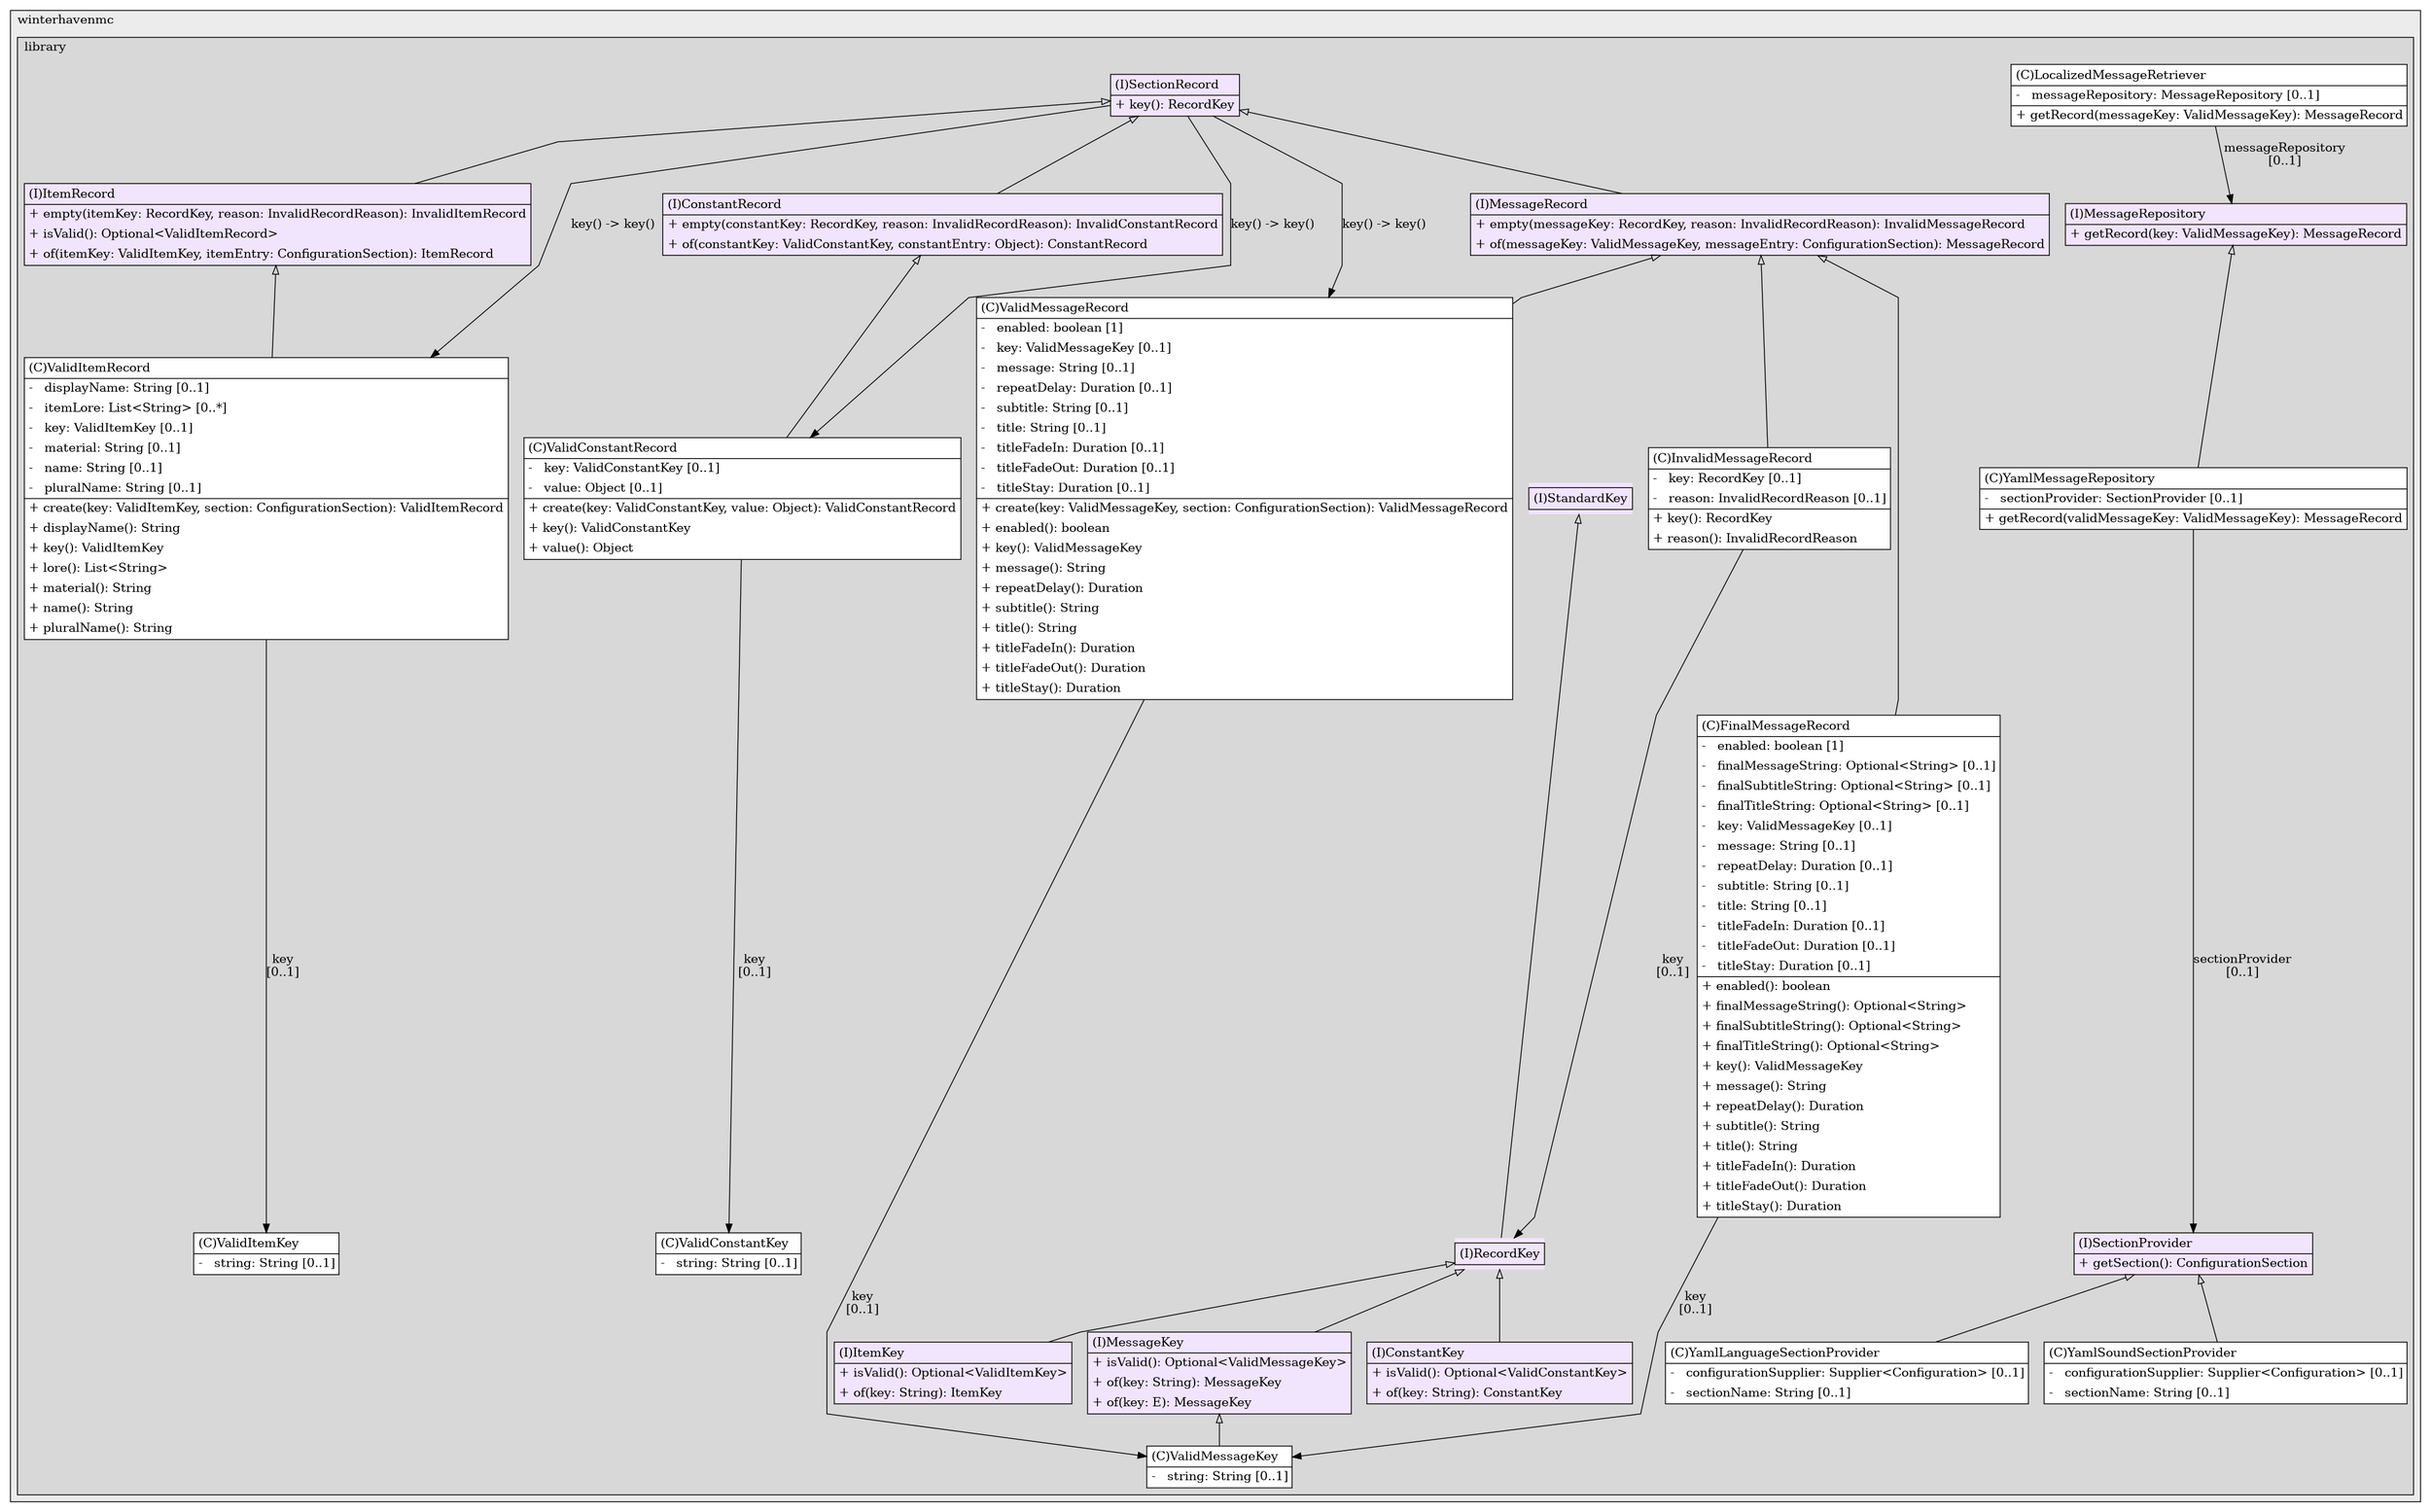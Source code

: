 @startuml

/' diagram meta data start
config=StructureConfiguration;
{
  "projectClassification": {
    "searchMode": "OpenProject", // OpenProject, AllProjects
    "includedProjects": "",
    "pathEndKeywords": "*.impl",
    "isClientPath": "",
    "isClientName": "",
    "isTestPath": "",
    "isTestName": "",
    "isMappingPath": "",
    "isMappingName": "",
    "isDataAccessPath": "",
    "isDataAccessName": "",
    "isDataStructurePath": "",
    "isDataStructureName": "",
    "isInterfaceStructuresPath": "",
    "isInterfaceStructuresName": "",
    "isEntryPointPath": "",
    "isEntryPointName": "",
    "treatFinalFieldsAsMandatory": false
  },
  "graphRestriction": {
    "classPackageExcludeFilter": "",
    "classPackageIncludeFilter": "",
    "classNameExcludeFilter": "",
    "classNameIncludeFilter": "",
    "methodNameExcludeFilter": "",
    "methodNameIncludeFilter": "",
    "removeByInheritance": "", // inheritance/annotation based filtering is done in a second step
    "removeByAnnotation": "",
    "removeByClassPackage": "", // cleanup the graph after inheritance/annotation based filtering is done
    "removeByClassName": "",
    "cutMappings": false,
    "cutEnum": true,
    "cutTests": true,
    "cutClient": true,
    "cutDataAccess": true,
    "cutInterfaceStructures": true,
    "cutDataStructures": true,
    "cutGetterAndSetter": true,
    "cutConstructors": true
  },
  "graphTraversal": {
    "forwardDepth": 4,
    "backwardDepth": 2,
    "classPackageExcludeFilter": "",
    "classPackageIncludeFilter": "",
    "classNameExcludeFilter": "",
    "classNameIncludeFilter": "",
    "methodNameExcludeFilter": "",
    "methodNameIncludeFilter": "",
    "hideMappings": false,
    "hideDataStructures": false,
    "hidePrivateMethods": true,
    "hideInterfaceCalls": false, // indirection: implementation -> interface (is hidden) -> implementation
    "onlyShowApplicationEntryPoints": false, // root node is included
    "useMethodCallsForStructureDiagram": "ForwardOnly" // ForwardOnly, BothDirections, No
  },
  "details": {
    "aggregation": "GroupByClass", // ByClass, GroupByClass, None
    "showClassGenericTypes": true,
    "showMethods": true,
    "showMethodParameterNames": true,
    "showMethodParameterTypes": true,
    "showMethodReturnType": true,
    "showPackageLevels": 2,
    "showDetailedClassStructure": true
  },
  "rootClass": "com.winterhavenmc.library.messagebuilder.adapters.resources.language.YamlMessageRepository",
  "extensionCallbackMethod": "" // qualified.class.name#methodName - signature: public static String method(String)
}
diagram meta data end '/



digraph g {
    rankdir="TB"
    splines=polyline
    

'nodes 
subgraph cluster_1655488073 { 
   	label=winterhavenmc
	labeljust=l
	fillcolor="#ececec"
	style=filled
   
   subgraph cluster_1412706428 { 
   	label=library
	labeljust=l
	fillcolor="#d8d8d8"
	style=filled
   
   ConstantKey1959363381[
	label=<<TABLE BORDER="1" CELLBORDER="0" CELLPADDING="4" CELLSPACING="0">
<TR><TD ALIGN="LEFT" >(I)ConstantKey</TD></TR>
<HR/>
<TR><TD ALIGN="LEFT" >+ isValid(): Optional&lt;ValidConstantKey&gt;</TD></TR>
<TR><TD ALIGN="LEFT" >+ of(key: String): ConstantKey</TD></TR>
</TABLE>>
	style=filled
	margin=0
	shape=plaintext
	fillcolor="#F1E5FD"
];

ConstantRecord1572118503[
	label=<<TABLE BORDER="1" CELLBORDER="0" CELLPADDING="4" CELLSPACING="0">
<TR><TD ALIGN="LEFT" >(I)ConstantRecord</TD></TR>
<HR/>
<TR><TD ALIGN="LEFT" >+ empty(constantKey: RecordKey, reason: InvalidRecordReason): InvalidConstantRecord</TD></TR>
<TR><TD ALIGN="LEFT" >+ of(constantKey: ValidConstantKey, constantEntry: Object): ConstantRecord</TD></TR>
</TABLE>>
	style=filled
	margin=0
	shape=plaintext
	fillcolor="#F1E5FD"
];

FinalMessageRecord1572118503[
	label=<<TABLE BORDER="1" CELLBORDER="0" CELLPADDING="4" CELLSPACING="0">
<TR><TD ALIGN="LEFT" >(C)FinalMessageRecord</TD></TR>
<HR/>
<TR><TD ALIGN="LEFT" >-   enabled: boolean [1]</TD></TR>
<TR><TD ALIGN="LEFT" >-   finalMessageString: Optional&lt;String&gt; [0..1]</TD></TR>
<TR><TD ALIGN="LEFT" >-   finalSubtitleString: Optional&lt;String&gt; [0..1]</TD></TR>
<TR><TD ALIGN="LEFT" >-   finalTitleString: Optional&lt;String&gt; [0..1]</TD></TR>
<TR><TD ALIGN="LEFT" >-   key: ValidMessageKey [0..1]</TD></TR>
<TR><TD ALIGN="LEFT" >-   message: String [0..1]</TD></TR>
<TR><TD ALIGN="LEFT" >-   repeatDelay: Duration [0..1]</TD></TR>
<TR><TD ALIGN="LEFT" >-   subtitle: String [0..1]</TD></TR>
<TR><TD ALIGN="LEFT" >-   title: String [0..1]</TD></TR>
<TR><TD ALIGN="LEFT" >-   titleFadeIn: Duration [0..1]</TD></TR>
<TR><TD ALIGN="LEFT" >-   titleFadeOut: Duration [0..1]</TD></TR>
<TR><TD ALIGN="LEFT" >-   titleStay: Duration [0..1]</TD></TR>
<HR/>
<TR><TD ALIGN="LEFT" >+ enabled(): boolean</TD></TR>
<TR><TD ALIGN="LEFT" >+ finalMessageString(): Optional&lt;String&gt;</TD></TR>
<TR><TD ALIGN="LEFT" >+ finalSubtitleString(): Optional&lt;String&gt;</TD></TR>
<TR><TD ALIGN="LEFT" >+ finalTitleString(): Optional&lt;String&gt;</TD></TR>
<TR><TD ALIGN="LEFT" >+ key(): ValidMessageKey</TD></TR>
<TR><TD ALIGN="LEFT" >+ message(): String</TD></TR>
<TR><TD ALIGN="LEFT" >+ repeatDelay(): Duration</TD></TR>
<TR><TD ALIGN="LEFT" >+ subtitle(): String</TD></TR>
<TR><TD ALIGN="LEFT" >+ title(): String</TD></TR>
<TR><TD ALIGN="LEFT" >+ titleFadeIn(): Duration</TD></TR>
<TR><TD ALIGN="LEFT" >+ titleFadeOut(): Duration</TD></TR>
<TR><TD ALIGN="LEFT" >+ titleStay(): Duration</TD></TR>
</TABLE>>
	style=filled
	margin=0
	shape=plaintext
	fillcolor="#FFFFFF"
];

InvalidMessageRecord1572118503[
	label=<<TABLE BORDER="1" CELLBORDER="0" CELLPADDING="4" CELLSPACING="0">
<TR><TD ALIGN="LEFT" >(C)InvalidMessageRecord</TD></TR>
<HR/>
<TR><TD ALIGN="LEFT" >-   key: RecordKey [0..1]</TD></TR>
<TR><TD ALIGN="LEFT" >-   reason: InvalidRecordReason [0..1]</TD></TR>
<HR/>
<TR><TD ALIGN="LEFT" >+ key(): RecordKey</TD></TR>
<TR><TD ALIGN="LEFT" >+ reason(): InvalidRecordReason</TD></TR>
</TABLE>>
	style=filled
	margin=0
	shape=plaintext
	fillcolor="#FFFFFF"
];

ItemKey1959363381[
	label=<<TABLE BORDER="1" CELLBORDER="0" CELLPADDING="4" CELLSPACING="0">
<TR><TD ALIGN="LEFT" >(I)ItemKey</TD></TR>
<HR/>
<TR><TD ALIGN="LEFT" >+ isValid(): Optional&lt;ValidItemKey&gt;</TD></TR>
<TR><TD ALIGN="LEFT" >+ of(key: String): ItemKey</TD></TR>
</TABLE>>
	style=filled
	margin=0
	shape=plaintext
	fillcolor="#F1E5FD"
];

ItemRecord1572118503[
	label=<<TABLE BORDER="1" CELLBORDER="0" CELLPADDING="4" CELLSPACING="0">
<TR><TD ALIGN="LEFT" >(I)ItemRecord</TD></TR>
<HR/>
<TR><TD ALIGN="LEFT" >+ empty(itemKey: RecordKey, reason: InvalidRecordReason): InvalidItemRecord</TD></TR>
<TR><TD ALIGN="LEFT" >+ isValid(): Optional&lt;ValidItemRecord&gt;</TD></TR>
<TR><TD ALIGN="LEFT" >+ of(itemKey: ValidItemKey, itemEntry: ConfigurationSection): ItemRecord</TD></TR>
</TABLE>>
	style=filled
	margin=0
	shape=plaintext
	fillcolor="#F1E5FD"
];

LocalizedMessageRetriever641369662[
	label=<<TABLE BORDER="1" CELLBORDER="0" CELLPADDING="4" CELLSPACING="0">
<TR><TD ALIGN="LEFT" >(C)LocalizedMessageRetriever</TD></TR>
<HR/>
<TR><TD ALIGN="LEFT" >-   messageRepository: MessageRepository [0..1]</TD></TR>
<HR/>
<TR><TD ALIGN="LEFT" >+ getRecord(messageKey: ValidMessageKey): MessageRecord</TD></TR>
</TABLE>>
	style=filled
	margin=0
	shape=plaintext
	fillcolor="#FFFFFF"
];

MessageKey1959363381[
	label=<<TABLE BORDER="1" CELLBORDER="0" CELLPADDING="4" CELLSPACING="0">
<TR><TD ALIGN="LEFT" >(I)MessageKey</TD></TR>
<HR/>
<TR><TD ALIGN="LEFT" >+ isValid(): Optional&lt;ValidMessageKey&gt;</TD></TR>
<TR><TD ALIGN="LEFT" >+ of(key: String): MessageKey</TD></TR>
<TR><TD ALIGN="LEFT" >+ of(key: E): MessageKey</TD></TR>
</TABLE>>
	style=filled
	margin=0
	shape=plaintext
	fillcolor="#F1E5FD"
];

MessageRecord1572118503[
	label=<<TABLE BORDER="1" CELLBORDER="0" CELLPADDING="4" CELLSPACING="0">
<TR><TD ALIGN="LEFT" >(I)MessageRecord</TD></TR>
<HR/>
<TR><TD ALIGN="LEFT" >+ empty(messageKey: RecordKey, reason: InvalidRecordReason): InvalidMessageRecord</TD></TR>
<TR><TD ALIGN="LEFT" >+ of(messageKey: ValidMessageKey, messageEntry: ConfigurationSection): MessageRecord</TD></TR>
</TABLE>>
	style=filled
	margin=0
	shape=plaintext
	fillcolor="#F1E5FD"
];

MessageRepository1152281911[
	label=<<TABLE BORDER="1" CELLBORDER="0" CELLPADDING="4" CELLSPACING="0">
<TR><TD ALIGN="LEFT" >(I)MessageRepository</TD></TR>
<HR/>
<TR><TD ALIGN="LEFT" >+ getRecord(key: ValidMessageKey): MessageRecord</TD></TR>
</TABLE>>
	style=filled
	margin=0
	shape=plaintext
	fillcolor="#F1E5FD"
];

RecordKey1959363381[
	label=<<TABLE BORDER="1" CELLBORDER="0" CELLPADDING="4" CELLSPACING="0">
<TR><TD ALIGN="LEFT" >(I)RecordKey</TD></TR>
</TABLE>>
	style=filled
	margin=0
	shape=plaintext
	fillcolor="#F1E5FD"
];

SectionProvider1859949731[
	label=<<TABLE BORDER="1" CELLBORDER="0" CELLPADDING="4" CELLSPACING="0">
<TR><TD ALIGN="LEFT" >(I)SectionProvider</TD></TR>
<HR/>
<TR><TD ALIGN="LEFT" >+ getSection(): ConfigurationSection</TD></TR>
</TABLE>>
	style=filled
	margin=0
	shape=plaintext
	fillcolor="#F1E5FD"
];

SectionRecord1572118503[
	label=<<TABLE BORDER="1" CELLBORDER="0" CELLPADDING="4" CELLSPACING="0">
<TR><TD ALIGN="LEFT" >(I)SectionRecord</TD></TR>
<HR/>
<TR><TD ALIGN="LEFT" >+ key(): RecordKey</TD></TR>
</TABLE>>
	style=filled
	margin=0
	shape=plaintext
	fillcolor="#F1E5FD"
];

StandardKey1959363381[
	label=<<TABLE BORDER="1" CELLBORDER="0" CELLPADDING="4" CELLSPACING="0">
<TR><TD ALIGN="LEFT" >(I)StandardKey</TD></TR>
</TABLE>>
	style=filled
	margin=0
	shape=plaintext
	fillcolor="#F1E5FD"
];

ValidConstantKey1959363381[
	label=<<TABLE BORDER="1" CELLBORDER="0" CELLPADDING="4" CELLSPACING="0">
<TR><TD ALIGN="LEFT" >(C)ValidConstantKey</TD></TR>
<HR/>
<TR><TD ALIGN="LEFT" >-   string: String [0..1]</TD></TR>
</TABLE>>
	style=filled
	margin=0
	shape=plaintext
	fillcolor="#FFFFFF"
];

ValidConstantRecord1572118503[
	label=<<TABLE BORDER="1" CELLBORDER="0" CELLPADDING="4" CELLSPACING="0">
<TR><TD ALIGN="LEFT" >(C)ValidConstantRecord</TD></TR>
<HR/>
<TR><TD ALIGN="LEFT" >-   key: ValidConstantKey [0..1]</TD></TR>
<TR><TD ALIGN="LEFT" >-   value: Object [0..1]</TD></TR>
<HR/>
<TR><TD ALIGN="LEFT" >+ create(key: ValidConstantKey, value: Object): ValidConstantRecord</TD></TR>
<TR><TD ALIGN="LEFT" >+ key(): ValidConstantKey</TD></TR>
<TR><TD ALIGN="LEFT" >+ value(): Object</TD></TR>
</TABLE>>
	style=filled
	margin=0
	shape=plaintext
	fillcolor="#FFFFFF"
];

ValidItemKey1959363381[
	label=<<TABLE BORDER="1" CELLBORDER="0" CELLPADDING="4" CELLSPACING="0">
<TR><TD ALIGN="LEFT" >(C)ValidItemKey</TD></TR>
<HR/>
<TR><TD ALIGN="LEFT" >-   string: String [0..1]</TD></TR>
</TABLE>>
	style=filled
	margin=0
	shape=plaintext
	fillcolor="#FFFFFF"
];

ValidItemRecord1572118503[
	label=<<TABLE BORDER="1" CELLBORDER="0" CELLPADDING="4" CELLSPACING="0">
<TR><TD ALIGN="LEFT" >(C)ValidItemRecord</TD></TR>
<HR/>
<TR><TD ALIGN="LEFT" >-   displayName: String [0..1]</TD></TR>
<TR><TD ALIGN="LEFT" >-   itemLore: List&lt;String&gt; [0..*]</TD></TR>
<TR><TD ALIGN="LEFT" >-   key: ValidItemKey [0..1]</TD></TR>
<TR><TD ALIGN="LEFT" >-   material: String [0..1]</TD></TR>
<TR><TD ALIGN="LEFT" >-   name: String [0..1]</TD></TR>
<TR><TD ALIGN="LEFT" >-   pluralName: String [0..1]</TD></TR>
<HR/>
<TR><TD ALIGN="LEFT" >+ create(key: ValidItemKey, section: ConfigurationSection): ValidItemRecord</TD></TR>
<TR><TD ALIGN="LEFT" >+ displayName(): String</TD></TR>
<TR><TD ALIGN="LEFT" >+ key(): ValidItemKey</TD></TR>
<TR><TD ALIGN="LEFT" >+ lore(): List&lt;String&gt;</TD></TR>
<TR><TD ALIGN="LEFT" >+ material(): String</TD></TR>
<TR><TD ALIGN="LEFT" >+ name(): String</TD></TR>
<TR><TD ALIGN="LEFT" >+ pluralName(): String</TD></TR>
</TABLE>>
	style=filled
	margin=0
	shape=plaintext
	fillcolor="#FFFFFF"
];

ValidMessageKey1959363381[
	label=<<TABLE BORDER="1" CELLBORDER="0" CELLPADDING="4" CELLSPACING="0">
<TR><TD ALIGN="LEFT" >(C)ValidMessageKey</TD></TR>
<HR/>
<TR><TD ALIGN="LEFT" >-   string: String [0..1]</TD></TR>
</TABLE>>
	style=filled
	margin=0
	shape=plaintext
	fillcolor="#FFFFFF"
];

ValidMessageRecord1572118503[
	label=<<TABLE BORDER="1" CELLBORDER="0" CELLPADDING="4" CELLSPACING="0">
<TR><TD ALIGN="LEFT" >(C)ValidMessageRecord</TD></TR>
<HR/>
<TR><TD ALIGN="LEFT" >-   enabled: boolean [1]</TD></TR>
<TR><TD ALIGN="LEFT" >-   key: ValidMessageKey [0..1]</TD></TR>
<TR><TD ALIGN="LEFT" >-   message: String [0..1]</TD></TR>
<TR><TD ALIGN="LEFT" >-   repeatDelay: Duration [0..1]</TD></TR>
<TR><TD ALIGN="LEFT" >-   subtitle: String [0..1]</TD></TR>
<TR><TD ALIGN="LEFT" >-   title: String [0..1]</TD></TR>
<TR><TD ALIGN="LEFT" >-   titleFadeIn: Duration [0..1]</TD></TR>
<TR><TD ALIGN="LEFT" >-   titleFadeOut: Duration [0..1]</TD></TR>
<TR><TD ALIGN="LEFT" >-   titleStay: Duration [0..1]</TD></TR>
<HR/>
<TR><TD ALIGN="LEFT" >+ create(key: ValidMessageKey, section: ConfigurationSection): ValidMessageRecord</TD></TR>
<TR><TD ALIGN="LEFT" >+ enabled(): boolean</TD></TR>
<TR><TD ALIGN="LEFT" >+ key(): ValidMessageKey</TD></TR>
<TR><TD ALIGN="LEFT" >+ message(): String</TD></TR>
<TR><TD ALIGN="LEFT" >+ repeatDelay(): Duration</TD></TR>
<TR><TD ALIGN="LEFT" >+ subtitle(): String</TD></TR>
<TR><TD ALIGN="LEFT" >+ title(): String</TD></TR>
<TR><TD ALIGN="LEFT" >+ titleFadeIn(): Duration</TD></TR>
<TR><TD ALIGN="LEFT" >+ titleFadeOut(): Duration</TD></TR>
<TR><TD ALIGN="LEFT" >+ titleStay(): Duration</TD></TR>
</TABLE>>
	style=filled
	margin=0
	shape=plaintext
	fillcolor="#FFFFFF"
];

YamlLanguageSectionProvider312533400[
	label=<<TABLE BORDER="1" CELLBORDER="0" CELLPADDING="4" CELLSPACING="0">
<TR><TD ALIGN="LEFT" >(C)YamlLanguageSectionProvider</TD></TR>
<HR/>
<TR><TD ALIGN="LEFT" >-   configurationSupplier: Supplier&lt;Configuration&gt; [0..1]</TD></TR>
<TR><TD ALIGN="LEFT" >-   sectionName: String [0..1]</TD></TR>
</TABLE>>
	style=filled
	margin=0
	shape=plaintext
	fillcolor="#FFFFFF"
];

YamlMessageRepository312533400[
	label=<<TABLE BORDER="1" CELLBORDER="0" CELLPADDING="4" CELLSPACING="0">
<TR><TD ALIGN="LEFT" >(C)YamlMessageRepository</TD></TR>
<HR/>
<TR><TD ALIGN="LEFT" >-   sectionProvider: SectionProvider [0..1]</TD></TR>
<HR/>
<TR><TD ALIGN="LEFT" >+ getRecord(validMessageKey: ValidMessageKey): MessageRecord</TD></TR>
</TABLE>>
	style=filled
	margin=0
	shape=plaintext
	fillcolor="#FFFFFF"
];

YamlSoundSectionProvider1058105345[
	label=<<TABLE BORDER="1" CELLBORDER="0" CELLPADDING="4" CELLSPACING="0">
<TR><TD ALIGN="LEFT" >(C)YamlSoundSectionProvider</TD></TR>
<HR/>
<TR><TD ALIGN="LEFT" >-   configurationSupplier: Supplier&lt;Configuration&gt; [0..1]</TD></TR>
<TR><TD ALIGN="LEFT" >-   sectionName: String [0..1]</TD></TR>
</TABLE>>
	style=filled
	margin=0
	shape=plaintext
	fillcolor="#FFFFFF"
];
} 
} 

'edges    
ConstantRecord1572118503 -> ValidConstantRecord1572118503[arrowhead=none, arrowtail=empty, dir=both];
FinalMessageRecord1572118503 -> ValidMessageKey1959363381[label="key
[0..1]"];
InvalidMessageRecord1572118503 -> RecordKey1959363381[label="key
[0..1]"];
ItemRecord1572118503 -> ValidItemRecord1572118503[arrowhead=none, arrowtail=empty, dir=both];
LocalizedMessageRetriever641369662 -> MessageRepository1152281911[label="messageRepository
[0..1]"];
MessageKey1959363381 -> ValidMessageKey1959363381[arrowhead=none, arrowtail=empty, dir=both];
MessageRecord1572118503 -> FinalMessageRecord1572118503[arrowhead=none, arrowtail=empty, dir=both];
MessageRecord1572118503 -> InvalidMessageRecord1572118503[arrowhead=none, arrowtail=empty, dir=both];
MessageRecord1572118503 -> ValidMessageRecord1572118503[arrowhead=none, arrowtail=empty, dir=both];
MessageRepository1152281911 -> YamlMessageRepository312533400[arrowhead=none, arrowtail=empty, dir=both];
RecordKey1959363381 -> ConstantKey1959363381[arrowhead=none, arrowtail=empty, dir=both];
RecordKey1959363381 -> ItemKey1959363381[arrowhead=none, arrowtail=empty, dir=both];
RecordKey1959363381 -> MessageKey1959363381[arrowhead=none, arrowtail=empty, dir=both];
SectionProvider1859949731 -> YamlLanguageSectionProvider312533400[arrowhead=none, arrowtail=empty, dir=both];
SectionProvider1859949731 -> YamlSoundSectionProvider1058105345[arrowhead=none, arrowtail=empty, dir=both];
SectionRecord1572118503 -> ConstantRecord1572118503[arrowhead=none, arrowtail=empty, dir=both];
SectionRecord1572118503 -> ItemRecord1572118503[arrowhead=none, arrowtail=empty, dir=both];
SectionRecord1572118503 -> MessageRecord1572118503[arrowhead=none, arrowtail=empty, dir=both];
SectionRecord1572118503 -> ValidConstantRecord1572118503[label="key() -> key()"];
SectionRecord1572118503 -> ValidItemRecord1572118503[label="key() -> key()"];
SectionRecord1572118503 -> ValidMessageRecord1572118503[label="key() -> key()"];
StandardKey1959363381 -> RecordKey1959363381[arrowhead=none, arrowtail=empty, dir=both];
ValidConstantRecord1572118503 -> ValidConstantKey1959363381[label="key
[0..1]"];
ValidItemRecord1572118503 -> ValidItemKey1959363381[label="key
[0..1]"];
ValidMessageRecord1572118503 -> ValidMessageKey1959363381[label="key
[0..1]"];
YamlMessageRepository312533400 -> SectionProvider1859949731[label="sectionProvider
[0..1]"];
    
}
@enduml